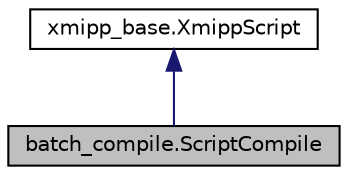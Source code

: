 digraph "batch_compile.ScriptCompile"
{
  edge [fontname="Helvetica",fontsize="10",labelfontname="Helvetica",labelfontsize="10"];
  node [fontname="Helvetica",fontsize="10",shape=record];
  Node0 [label="batch_compile.ScriptCompile",height=0.2,width=0.4,color="black", fillcolor="grey75", style="filled", fontcolor="black"];
  Node1 -> Node0 [dir="back",color="midnightblue",fontsize="10",style="solid",fontname="Helvetica"];
  Node1 [label="xmipp_base.XmippScript",height=0.2,width=0.4,color="black", fillcolor="white", style="filled",URL="$classxmipp__base_1_1XmippScript.html"];
}

